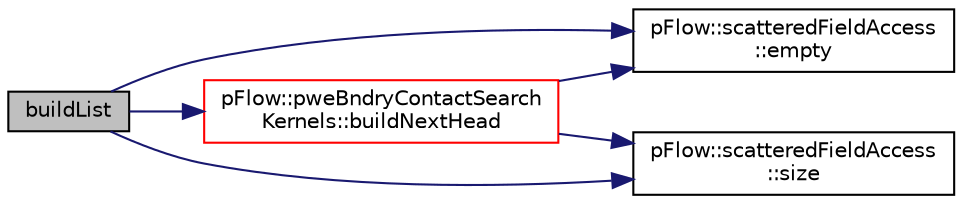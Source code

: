 digraph "buildList"
{
 // LATEX_PDF_SIZE
  edge [fontname="Helvetica",fontsize="10",labelfontname="Helvetica",labelfontsize="10"];
  node [fontname="Helvetica",fontsize="10",shape=record];
  rankdir="LR";
  Node1 [label="buildList",height=0.2,width=0.4,color="black", fillcolor="grey75", style="filled", fontcolor="black",tooltip=" "];
  Node1 -> Node2 [color="midnightblue",fontsize="10",style="solid",fontname="Helvetica"];
  Node2 [label="pFlow::pweBndryContactSearch\lKernels::buildNextHead",height=0.2,width=0.4,color="red", fillcolor="white", style="filled",URL="$namespacepFlow_1_1pweBndryContactSearchKernels.html#a4c6af89412ee80a1b3e4ef8f2d786d5b",tooltip=" "];
  Node2 -> Node3 [color="midnightblue",fontsize="10",style="solid",fontname="Helvetica"];
  Node3 [label="pFlow::scatteredFieldAccess\l::empty",height=0.2,width=0.4,color="black", fillcolor="white", style="filled",URL="$classpFlow_1_1scatteredFieldAccess.html#a43be5325ac00e9fa5e1157ad97bfcf7c",tooltip=" "];
  Node2 -> Node9 [color="midnightblue",fontsize="10",style="solid",fontname="Helvetica"];
  Node9 [label="pFlow::scatteredFieldAccess\l::size",height=0.2,width=0.4,color="black", fillcolor="white", style="filled",URL="$classpFlow_1_1scatteredFieldAccess.html#a29908231382cfa67191aec2c9f8bca23",tooltip=" "];
  Node1 -> Node3 [color="midnightblue",fontsize="10",style="solid",fontname="Helvetica"];
  Node1 -> Node9 [color="midnightblue",fontsize="10",style="solid",fontname="Helvetica"];
}
